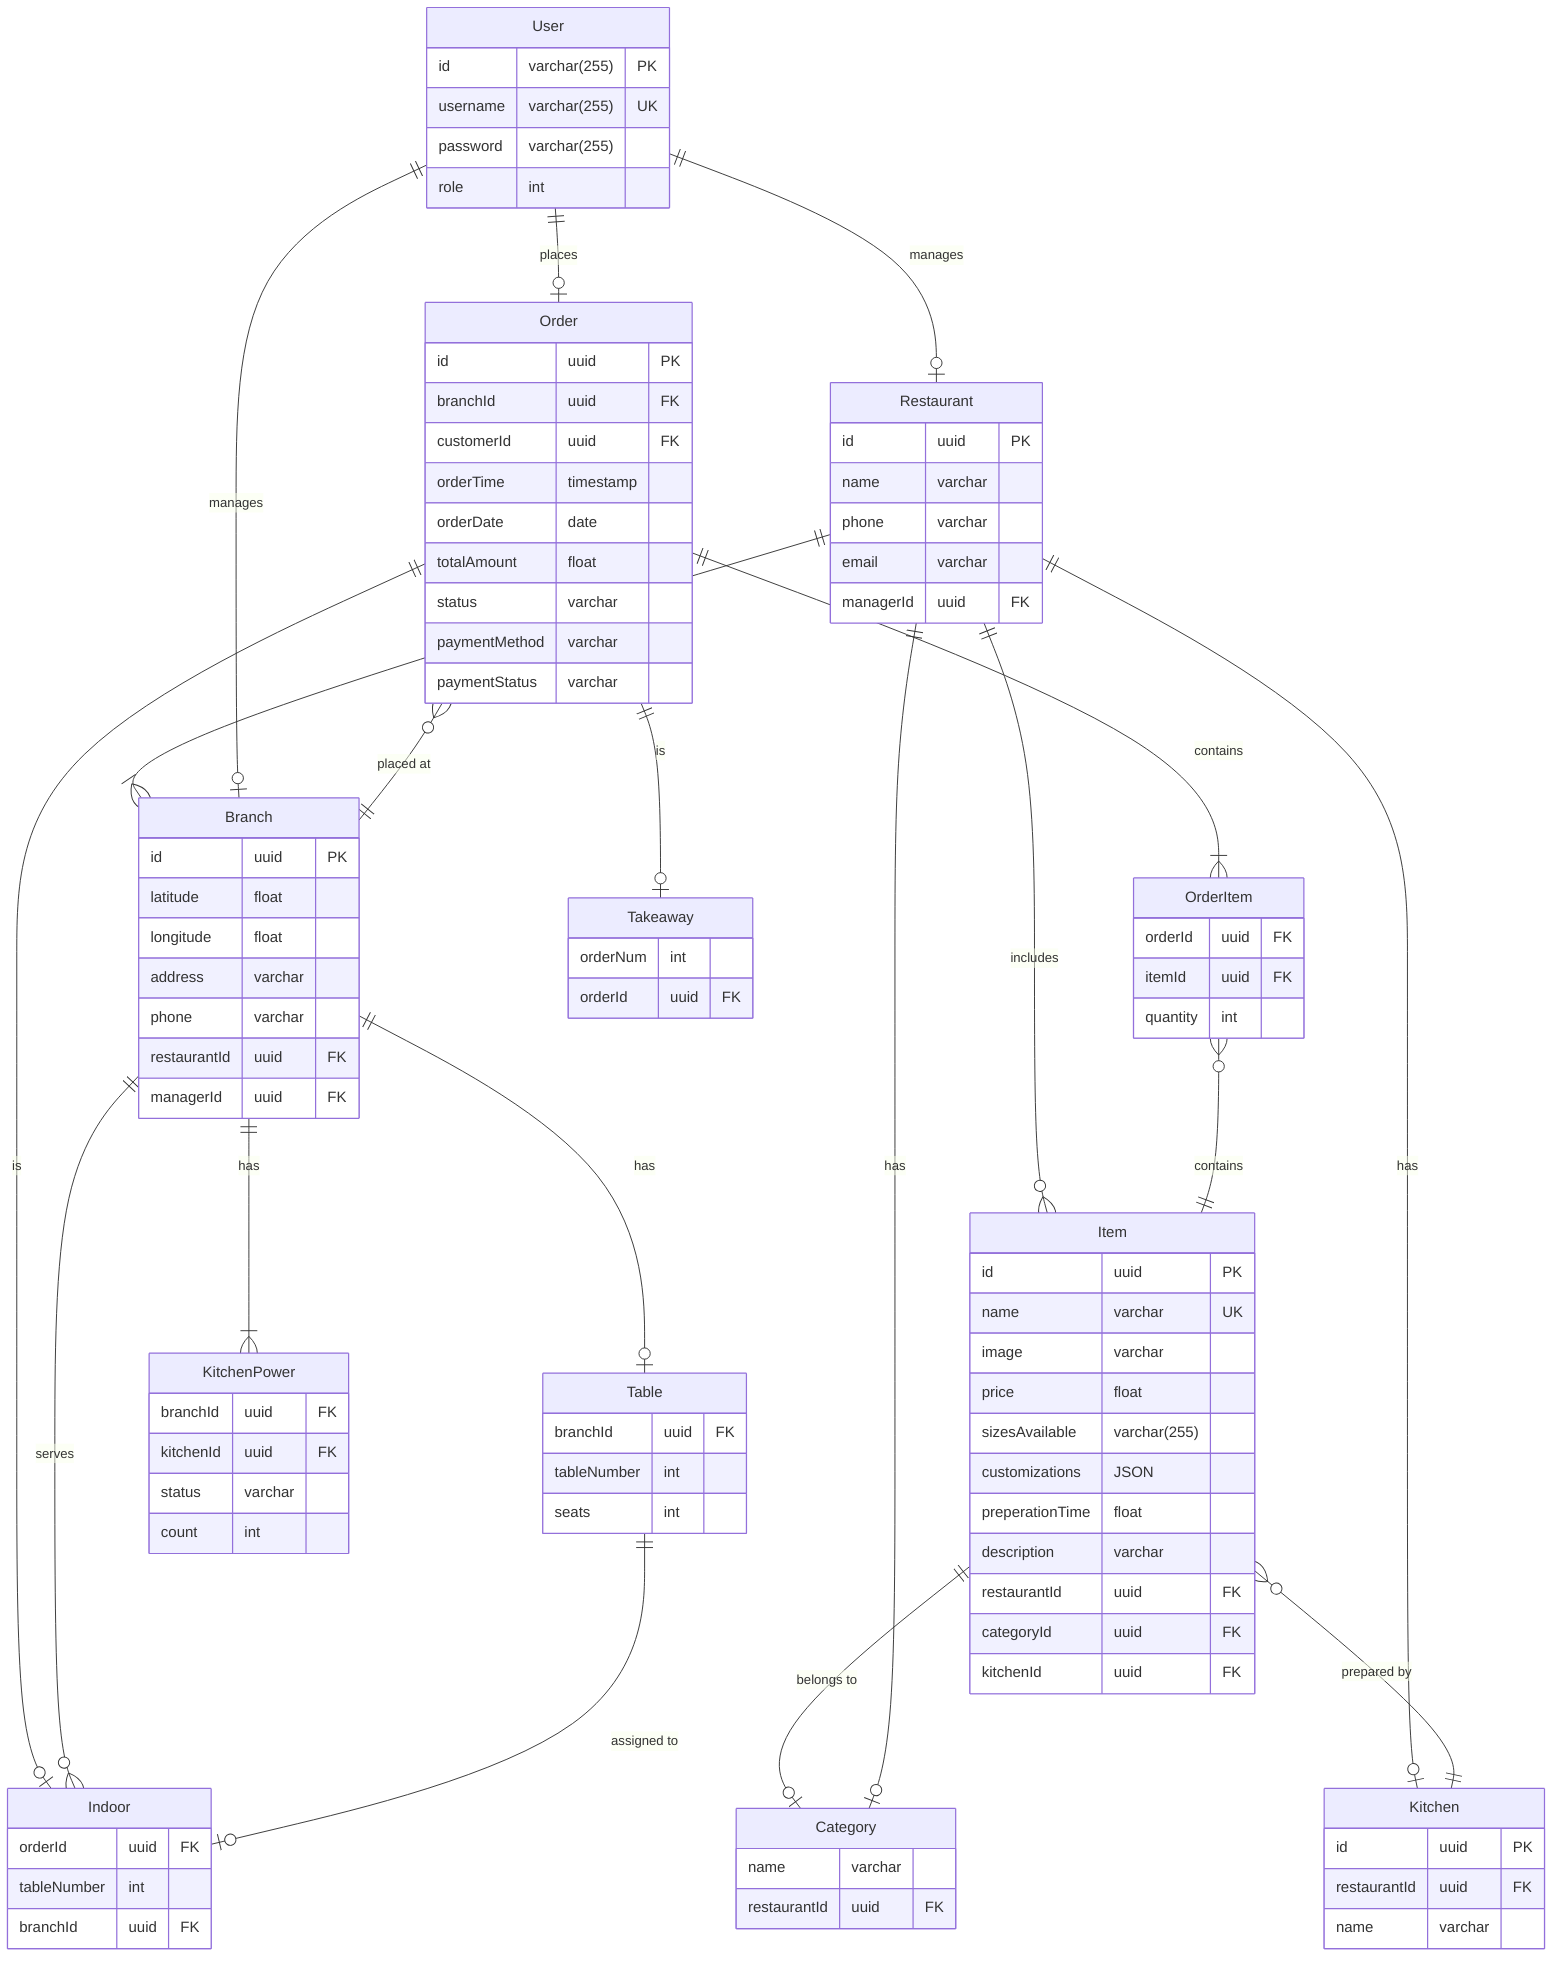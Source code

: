 erDiagram
    
    User {
        id varchar(255) PK
        username varchar(255) UK
        password varchar(255)
        role int
    }

    Restaurant {
        id uuid PK
        name varchar 
        phone varchar
        email varchar
        managerId uuid FK
    }

    Branch {
        id uuid PK
        latitude float
        longitude float
        address varchar
        phone varchar
        restaurantId uuid FK
        managerId uuid FK
    }

    Item {
        id uuid PK
        name varchar UK
        image varchar
        price float
        sizesAvailable varchar(255)
        customizations JSON
        preperationTime float
        description varchar
        restaurantId uuid FK
        categoryId uuid FK
        kitchenId uuid FK
    }
    
    Category {
        name varchar
        restaurantId uuid FK
    }

    Table {
        branchId uuid FK
        tableNumber int
        seats int
    }

    Kitchen {
        id uuid PK
        restaurantId uuid FK
        name varchar
    }

    KitchenPower {
        branchId uuid FK
        kitchenId uuid FK
        status varchar
        count int
    }

    Order {
        id uuid PK
        branchId uuid FK
        customerId uuid FK
        orderTime timestamp
        orderDate date
        totalAmount float
        status varchar
        paymentMethod varchar
        paymentStatus varchar
    }

    OrderItem {
        orderId uuid FK
        itemId uuid FK
        quantity int
    }

    Takeaway {
        orderNum int
        orderId uuid FK
    }

    Indoor {
        orderId uuid FK
        tableNumber int
        branchId uuid FK
    }

    Restaurant ||--|{ Branch : has
    Restaurant ||--o{ Item : includes
    User ||--o| Restaurant : manages
    User ||--o| Branch : manages
    Item ||--o| Category : "belongs to"
    Restaurant ||--o| Category : "has"
    Branch ||--o| Table : has
    Restaurant ||--o| Kitchen : has
    Branch ||--|{ KitchenPower : has
    Item o{ --|| Kitchen : "prepared by"
    User ||--o| Order : places
    Order ||--|{ OrderItem : contains
    Order ||--o| Takeaway : "is"
    Order ||--o| Indoor : "is"
    Branch ||--o{ Indoor : "serves"
    Table ||--o| Indoor : "assigned to"
    Order o{ -- || Branch : "placed at"
    OrderItem o{--|| Item : "contains"